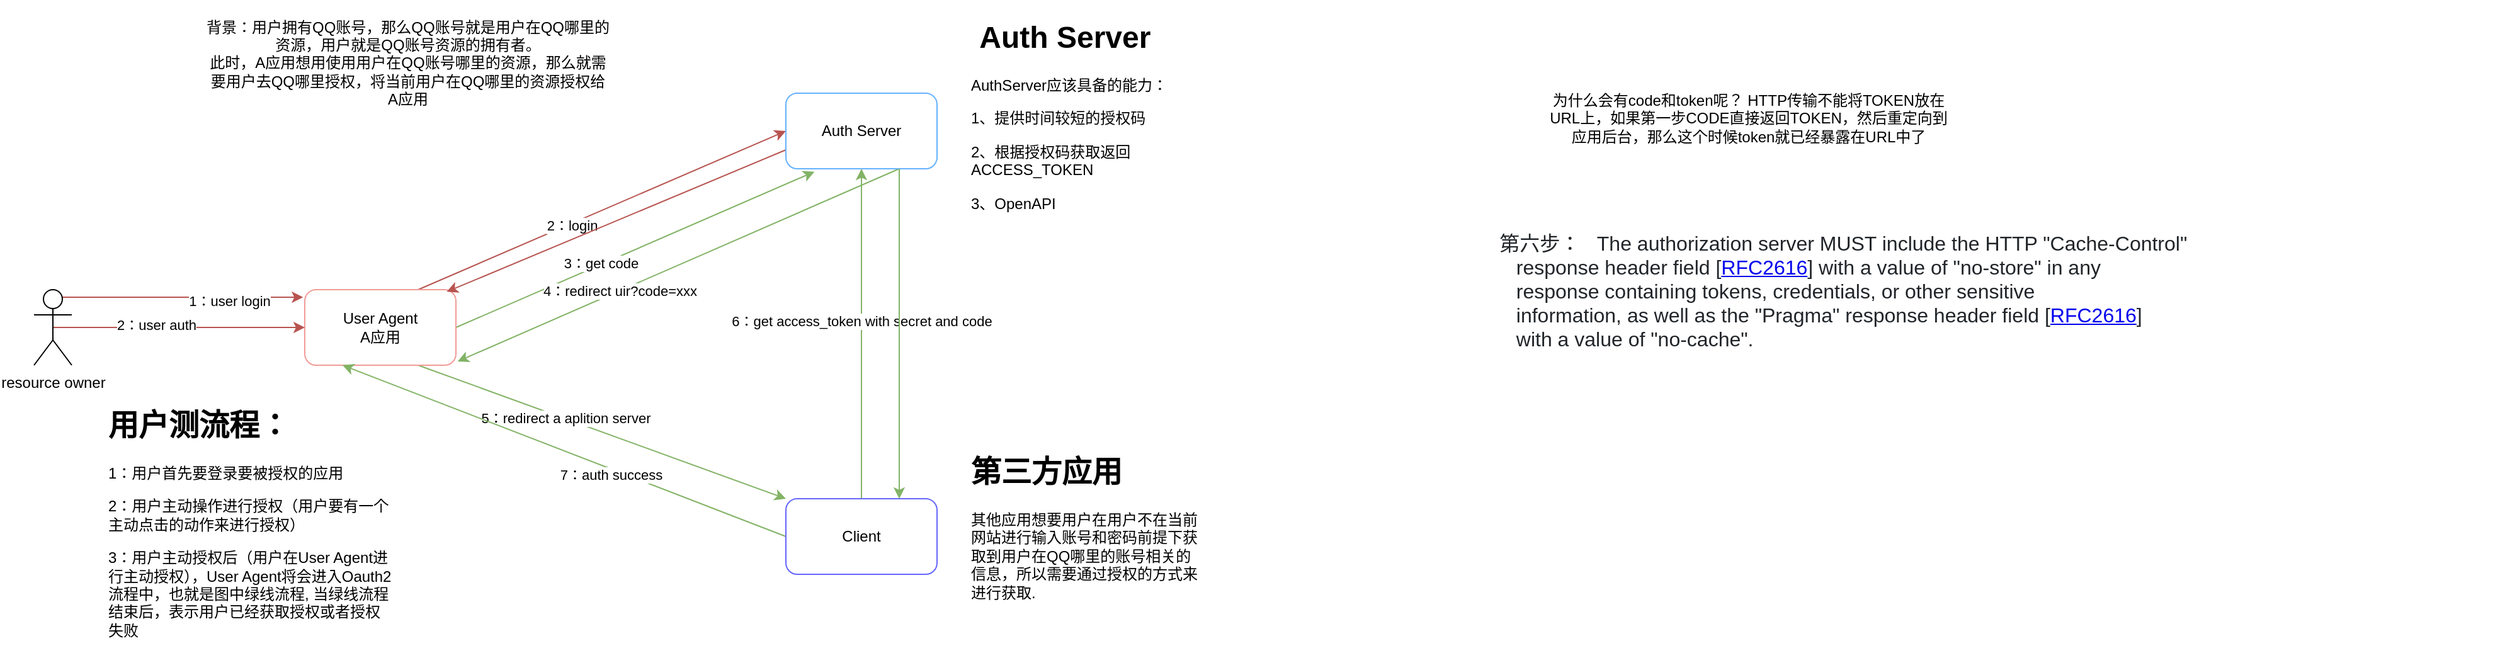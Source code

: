 <mxfile version="21.2.9" type="github">
  <diagram name="第 1 页" id="0kgHy5BvW1zpJ1109Up3">
    <mxGraphModel dx="2476" dy="1158" grid="0" gridSize="10" guides="1" tooltips="1" connect="1" arrows="1" fold="1" page="0" pageScale="1" pageWidth="827" pageHeight="1169" math="0" shadow="0">
      <root>
        <mxCell id="0" />
        <mxCell id="1" parent="0" />
        <mxCell id="MheRmkkg36lTSOlBN_a8-6" style="rounded=0;orthogonalLoop=1;jettySize=auto;html=1;exitX=0.75;exitY=0;exitDx=0;exitDy=0;entryX=0;entryY=0.5;entryDx=0;entryDy=0;fillColor=#f8cecc;strokeColor=#b85450;" parent="1" source="MheRmkkg36lTSOlBN_a8-1" target="MheRmkkg36lTSOlBN_a8-2" edge="1">
          <mxGeometry relative="1" as="geometry" />
        </mxCell>
        <mxCell id="MheRmkkg36lTSOlBN_a8-16" value="2：login" style="edgeLabel;html=1;align=center;verticalAlign=middle;resizable=0;points=[];" parent="MheRmkkg36lTSOlBN_a8-6" vertex="1" connectable="0">
          <mxGeometry x="-0.167" y="-1" relative="1" as="geometry">
            <mxPoint as="offset" />
          </mxGeometry>
        </mxCell>
        <mxCell id="MheRmkkg36lTSOlBN_a8-20" style="rounded=0;orthogonalLoop=1;jettySize=auto;html=1;exitX=1;exitY=0.5;exitDx=0;exitDy=0;entryX=0.189;entryY=1.039;entryDx=0;entryDy=0;entryPerimeter=0;fillColor=#d5e8d4;strokeColor=#82b366;" parent="1" source="MheRmkkg36lTSOlBN_a8-1" target="MheRmkkg36lTSOlBN_a8-2" edge="1">
          <mxGeometry relative="1" as="geometry" />
        </mxCell>
        <mxCell id="MheRmkkg36lTSOlBN_a8-21" value="3：get code" style="edgeLabel;html=1;align=center;verticalAlign=middle;resizable=0;points=[];" parent="MheRmkkg36lTSOlBN_a8-20" vertex="1" connectable="0">
          <mxGeometry x="-0.189" y="1" relative="1" as="geometry">
            <mxPoint as="offset" />
          </mxGeometry>
        </mxCell>
        <mxCell id="MheRmkkg36lTSOlBN_a8-27" style="edgeStyle=none;rounded=0;orthogonalLoop=1;jettySize=auto;html=1;exitX=0.75;exitY=1;exitDx=0;exitDy=0;entryX=0;entryY=0;entryDx=0;entryDy=0;fillColor=#d5e8d4;strokeColor=#82b366;" parent="1" source="MheRmkkg36lTSOlBN_a8-1" target="MheRmkkg36lTSOlBN_a8-3" edge="1">
          <mxGeometry relative="1" as="geometry" />
        </mxCell>
        <mxCell id="MheRmkkg36lTSOlBN_a8-28" value="5：redirect a aplition server" style="edgeLabel;html=1;align=center;verticalAlign=middle;resizable=0;points=[];" parent="MheRmkkg36lTSOlBN_a8-27" vertex="1" connectable="0">
          <mxGeometry x="-0.202" y="1" relative="1" as="geometry">
            <mxPoint as="offset" />
          </mxGeometry>
        </mxCell>
        <mxCell id="MheRmkkg36lTSOlBN_a8-1" value="User Agent&lt;br&gt;A应用" style="rounded=1;whiteSpace=wrap;html=1;strokeColor=#F19C99;" parent="1" vertex="1">
          <mxGeometry x="188" y="439" width="120" height="60" as="geometry" />
        </mxCell>
        <mxCell id="MheRmkkg36lTSOlBN_a8-9" style="rounded=0;orthogonalLoop=1;jettySize=auto;html=1;exitX=0;exitY=0.75;exitDx=0;exitDy=0;entryX=0.939;entryY=0.028;entryDx=0;entryDy=0;entryPerimeter=0;fillColor=#f8cecc;strokeColor=#b85450;" parent="1" source="MheRmkkg36lTSOlBN_a8-2" target="MheRmkkg36lTSOlBN_a8-1" edge="1">
          <mxGeometry relative="1" as="geometry" />
        </mxCell>
        <mxCell id="MheRmkkg36lTSOlBN_a8-25" style="edgeStyle=none;rounded=0;orthogonalLoop=1;jettySize=auto;html=1;exitX=0.75;exitY=1;exitDx=0;exitDy=0;fillColor=#d5e8d4;strokeColor=#82b366;" parent="1" source="MheRmkkg36lTSOlBN_a8-2" edge="1">
          <mxGeometry relative="1" as="geometry">
            <mxPoint x="309.333" y="496" as="targetPoint" />
          </mxGeometry>
        </mxCell>
        <mxCell id="MheRmkkg36lTSOlBN_a8-26" value="4：redirect uir?code=xxx" style="edgeLabel;html=1;align=center;verticalAlign=middle;resizable=0;points=[];" parent="MheRmkkg36lTSOlBN_a8-25" vertex="1" connectable="0">
          <mxGeometry x="0.266" relative="1" as="geometry">
            <mxPoint as="offset" />
          </mxGeometry>
        </mxCell>
        <mxCell id="MheRmkkg36lTSOlBN_a8-2" value="Auth Server" style="rounded=1;whiteSpace=wrap;html=1;strokeColor=#66B2FF;" parent="1" vertex="1">
          <mxGeometry x="570" y="283" width="120" height="60" as="geometry" />
        </mxCell>
        <mxCell id="MheRmkkg36lTSOlBN_a8-29" style="edgeStyle=none;rounded=0;orthogonalLoop=1;jettySize=auto;html=1;entryX=0.5;entryY=1;entryDx=0;entryDy=0;fillColor=#d5e8d4;strokeColor=#82b366;" parent="1" source="MheRmkkg36lTSOlBN_a8-3" target="MheRmkkg36lTSOlBN_a8-2" edge="1">
          <mxGeometry relative="1" as="geometry" />
        </mxCell>
        <mxCell id="MheRmkkg36lTSOlBN_a8-32" value="6：get access_token with secret and code" style="edgeLabel;html=1;align=center;verticalAlign=middle;resizable=0;points=[];" parent="MheRmkkg36lTSOlBN_a8-29" vertex="1" connectable="0">
          <mxGeometry x="0.076" relative="1" as="geometry">
            <mxPoint as="offset" />
          </mxGeometry>
        </mxCell>
        <mxCell id="MheRmkkg36lTSOlBN_a8-36" style="edgeStyle=none;rounded=0;orthogonalLoop=1;jettySize=auto;html=1;exitX=0;exitY=0.5;exitDx=0;exitDy=0;entryX=0.25;entryY=1;entryDx=0;entryDy=0;fillColor=#d5e8d4;strokeColor=#82b366;" parent="1" source="MheRmkkg36lTSOlBN_a8-3" target="MheRmkkg36lTSOlBN_a8-1" edge="1">
          <mxGeometry relative="1" as="geometry" />
        </mxCell>
        <mxCell id="MheRmkkg36lTSOlBN_a8-37" value="7：auth success" style="edgeLabel;html=1;align=center;verticalAlign=middle;resizable=0;points=[];" parent="MheRmkkg36lTSOlBN_a8-36" vertex="1" connectable="0">
          <mxGeometry x="-0.219" y="4" relative="1" as="geometry">
            <mxPoint as="offset" />
          </mxGeometry>
        </mxCell>
        <mxCell id="MheRmkkg36lTSOlBN_a8-3" value="Client" style="rounded=1;whiteSpace=wrap;html=1;strokeColor=#6666FF;" parent="1" vertex="1">
          <mxGeometry x="570" y="605" width="120" height="60" as="geometry" />
        </mxCell>
        <mxCell id="MheRmkkg36lTSOlBN_a8-12" style="edgeStyle=orthogonalEdgeStyle;rounded=0;orthogonalLoop=1;jettySize=auto;html=1;exitX=0.75;exitY=0.1;exitDx=0;exitDy=0;exitPerimeter=0;fillColor=#f8cecc;strokeColor=#b85450;" parent="1" source="MheRmkkg36lTSOlBN_a8-4" edge="1">
          <mxGeometry relative="1" as="geometry">
            <mxPoint x="186.667" y="445" as="targetPoint" />
          </mxGeometry>
        </mxCell>
        <mxCell id="MheRmkkg36lTSOlBN_a8-13" value="1：user login" style="edgeLabel;html=1;align=center;verticalAlign=middle;resizable=0;points=[];" parent="MheRmkkg36lTSOlBN_a8-12" vertex="1" connectable="0">
          <mxGeometry x="0.407" y="-2" relative="1" as="geometry">
            <mxPoint x="-2" as="offset" />
          </mxGeometry>
        </mxCell>
        <mxCell id="MheRmkkg36lTSOlBN_a8-18" style="edgeStyle=orthogonalEdgeStyle;rounded=0;orthogonalLoop=1;jettySize=auto;html=1;exitX=0.5;exitY=0.5;exitDx=0;exitDy=0;exitPerimeter=0;entryX=0;entryY=0.5;entryDx=0;entryDy=0;fillColor=#f8cecc;strokeColor=#b85450;" parent="1" source="MheRmkkg36lTSOlBN_a8-4" target="MheRmkkg36lTSOlBN_a8-1" edge="1">
          <mxGeometry relative="1" as="geometry" />
        </mxCell>
        <mxCell id="MheRmkkg36lTSOlBN_a8-19" value="2：user auth" style="edgeLabel;html=1;align=center;verticalAlign=middle;resizable=0;points=[];" parent="MheRmkkg36lTSOlBN_a8-18" vertex="1" connectable="0">
          <mxGeometry x="-0.18" y="2" relative="1" as="geometry">
            <mxPoint as="offset" />
          </mxGeometry>
        </mxCell>
        <mxCell id="MheRmkkg36lTSOlBN_a8-4" value="resource owner" style="shape=umlActor;verticalLabelPosition=bottom;verticalAlign=top;html=1;outlineConnect=0;" parent="1" vertex="1">
          <mxGeometry x="-27" y="439" width="30" height="60" as="geometry" />
        </mxCell>
        <mxCell id="MheRmkkg36lTSOlBN_a8-15" value="背景：用户拥有QQ账号，那么QQ账号就是用户在QQ哪里的资源，用户就是QQ账号资源的拥有者。&lt;br&gt;此时，A应用想用使用用户在QQ账号哪里的资源，那么就需要用户去QQ哪里授权，将当前用户在QQ哪里的资源授权给A应用" style="text;html=1;strokeColor=none;fillColor=none;align=center;verticalAlign=middle;whiteSpace=wrap;rounded=0;" parent="1" vertex="1">
          <mxGeometry x="109" y="213" width="322" height="92" as="geometry" />
        </mxCell>
        <mxCell id="MheRmkkg36lTSOlBN_a8-33" style="edgeStyle=none;rounded=0;orthogonalLoop=1;jettySize=auto;html=1;exitX=0.75;exitY=1;exitDx=0;exitDy=0;entryX=0.75;entryY=0;entryDx=0;entryDy=0;fillColor=#d5e8d4;strokeColor=#82b366;" parent="1" source="MheRmkkg36lTSOlBN_a8-2" target="MheRmkkg36lTSOlBN_a8-3" edge="1">
          <mxGeometry relative="1" as="geometry" />
        </mxCell>
        <mxCell id="MheRmkkg36lTSOlBN_a8-38" value="为什么会有code和token呢？ HTTP传输不能将TOKEN放在URL上，如果第一步CODE直接返回TOKEN，然后重定向到应用后台，那么这个时候token就已经暴露在URL中了" style="text;html=1;strokeColor=none;fillColor=none;align=center;verticalAlign=middle;whiteSpace=wrap;rounded=0;" parent="1" vertex="1">
          <mxGeometry x="1175" y="259" width="319" height="87" as="geometry" />
        </mxCell>
        <mxCell id="MheRmkkg36lTSOlBN_a8-39" value="&lt;h1&gt;&amp;nbsp;Auth Server&lt;/h1&gt;&lt;p&gt;AuthServer应该具备的能力：&lt;/p&gt;&lt;p&gt;1、提供时间较短的授权码&lt;/p&gt;&lt;p&gt;2、根据授权码获取返回ACCESS_TOKEN&lt;/p&gt;&lt;p&gt;3、OpenAPI&lt;/p&gt;" style="text;html=1;strokeColor=none;fillColor=none;spacing=5;spacingTop=-20;whiteSpace=wrap;overflow=hidden;rounded=0;" parent="1" vertex="1">
          <mxGeometry x="712" y="219" width="201" height="176" as="geometry" />
        </mxCell>
        <mxCell id="MheRmkkg36lTSOlBN_a8-41" value="&lt;h1&gt;第三方应用&lt;/h1&gt;&lt;p&gt;其他应用想要用户在用户不在当前网站进行输入账号和密码前提下获取到用户在QQ哪里的账号相关的信息，所以需要通过授权的方式来进行获取.&lt;/p&gt;" style="text;html=1;strokeColor=none;fillColor=none;spacing=5;spacingTop=-20;whiteSpace=wrap;overflow=hidden;rounded=0;" parent="1" vertex="1">
          <mxGeometry x="712" y="564" width="191" height="125" as="geometry" />
        </mxCell>
        <mxCell id="YwmtEPSgpUFrDNPQwr-P-2" value="&lt;h1&gt;用户测流程：&lt;/h1&gt;&lt;p&gt;1：用户首先要登录要被授权的应用&lt;/p&gt;&lt;p&gt;2：用户主动操作进行授权（用户要有一个主动点击的动作来进行授权）&lt;/p&gt;&lt;p&gt;3：用户主动授权后（用户在User Agent进行主动授权），User Agent将会进入Oauth2流程中，也就是图中绿线流程, 当绿线流程结束后，表示用户已经获取授权或者授权失败&lt;/p&gt;" style="text;html=1;strokeColor=none;fillColor=none;spacing=5;spacingTop=-20;whiteSpace=wrap;overflow=hidden;rounded=0;" parent="1" vertex="1">
          <mxGeometry x="27" y="526.5" width="234" height="200" as="geometry" />
        </mxCell>
        <mxCell id="ehcovOj0v9Nk5YZby6vU-1" value="&lt;pre style=&quot;box-sizing: border-box; font-family: var(--bs-font-monospace); font-size: 16px; margin-top: -1.25em; margin-bottom: 0px; overflow: auto; padding: 0px; width: 80ch; color: rgb(33, 37, 41); text-align: start;&quot; class=&quot;newpage&quot;&gt;第六步：   The authorization server MUST include the HTTP &quot;Cache-Control&quot;&lt;br&gt;   response header field [&lt;a style=&quot;box-sizing: border-box;&quot; data-bs-original-title=&quot;&amp;quot;Hypertext Transfer Protocol -- HTTP/1.1&amp;quot;&quot; href=&quot;https://datatracker.ietf.org/doc/html/rfc2616&quot;&gt;RFC2616&lt;/a&gt;] with a value of &quot;no-store&quot; in any&lt;br&gt;   response containing tokens, credentials, or other sensitive&lt;br&gt;   information, as well as the &quot;Pragma&quot; response header field [&lt;a style=&quot;box-sizing: border-box;&quot; data-bs-original-title=&quot;&amp;quot;Hypertext Transfer Protocol -- HTTP/1.1&amp;quot;&quot; href=&quot;https://datatracker.ietf.org/doc/html/rfc2616&quot;&gt;RFC2616&lt;/a&gt;]&lt;br&gt;   with a value of &quot;no-cache&quot;.&lt;/pre&gt;" style="text;html=1;strokeColor=none;fillColor=none;align=center;verticalAlign=middle;whiteSpace=wrap;rounded=0;" vertex="1" parent="1">
          <mxGeometry x="1055" y="380" width="875" height="139" as="geometry" />
        </mxCell>
      </root>
    </mxGraphModel>
  </diagram>
</mxfile>
